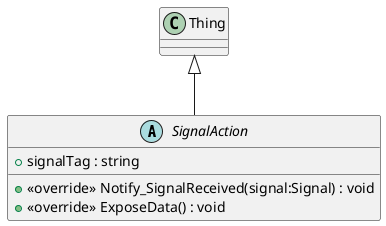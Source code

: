 @startuml
abstract class SignalAction {
    + signalTag : string
    + <<override>> Notify_SignalReceived(signal:Signal) : void
    + <<override>> ExposeData() : void
}
Thing <|-- SignalAction
@enduml
